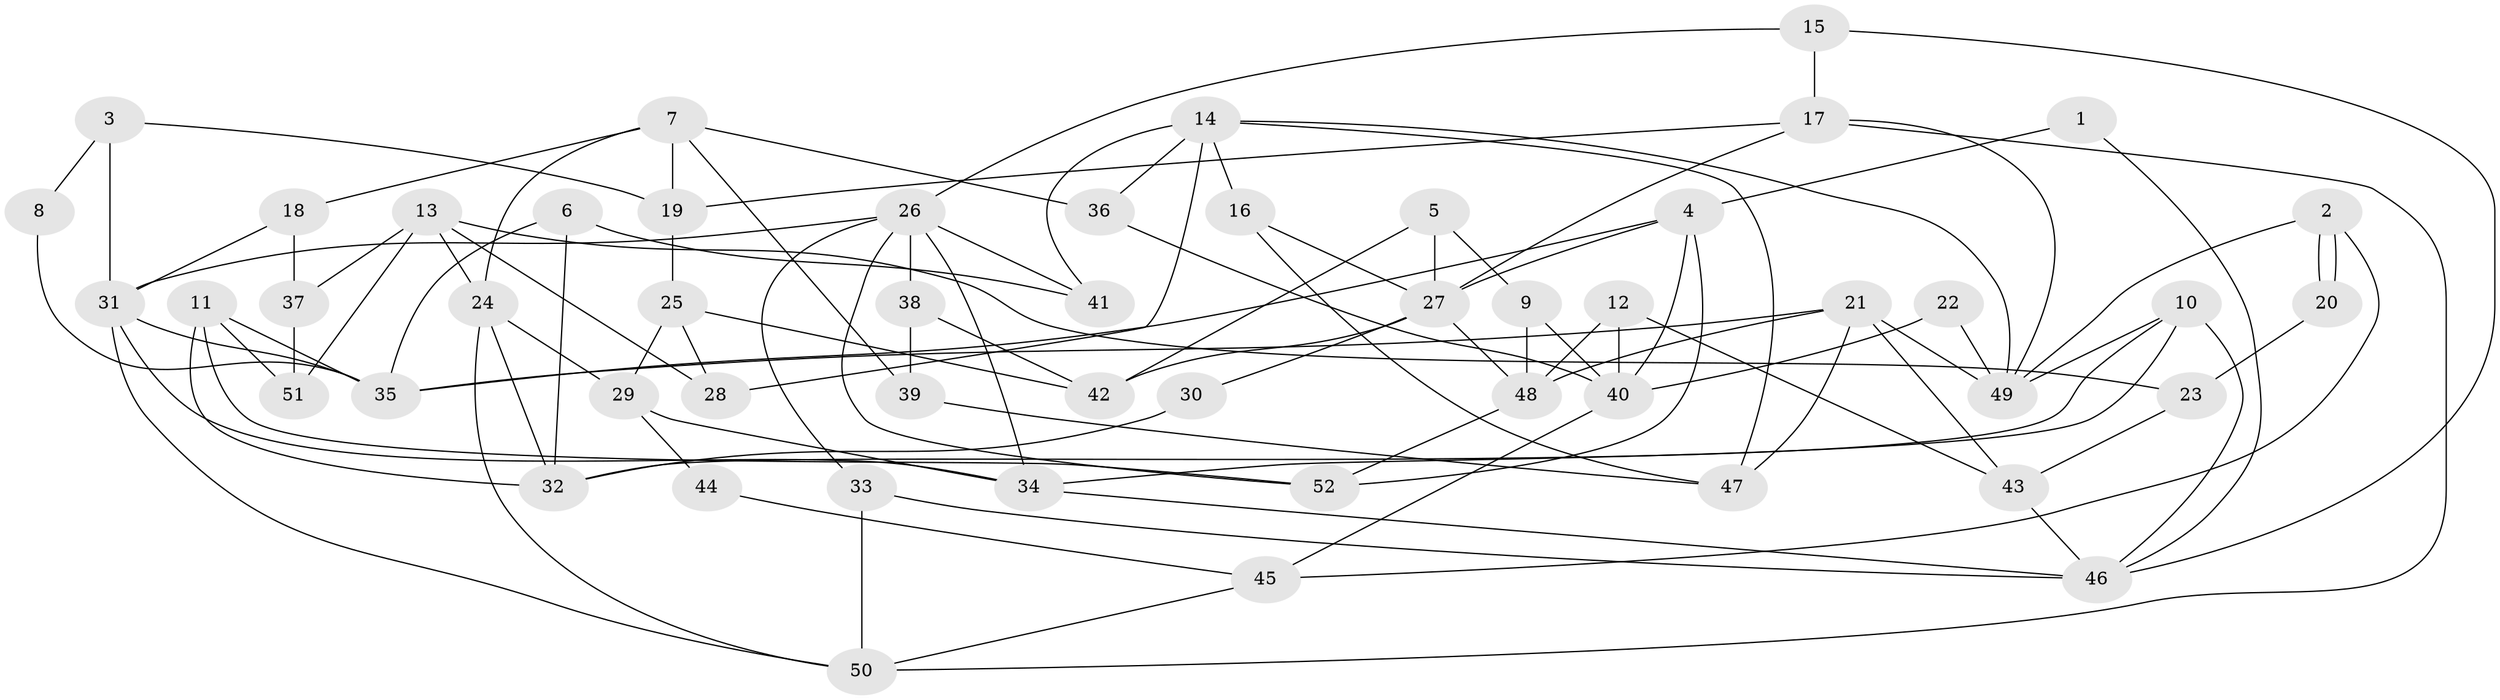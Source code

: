 // coarse degree distribution, {6: 0.15625, 3: 0.1875, 7: 0.15625, 4: 0.21875, 8: 0.03125, 5: 0.15625, 2: 0.0625, 10: 0.03125}
// Generated by graph-tools (version 1.1) at 2025/24/03/03/25 07:24:02]
// undirected, 52 vertices, 104 edges
graph export_dot {
graph [start="1"]
  node [color=gray90,style=filled];
  1;
  2;
  3;
  4;
  5;
  6;
  7;
  8;
  9;
  10;
  11;
  12;
  13;
  14;
  15;
  16;
  17;
  18;
  19;
  20;
  21;
  22;
  23;
  24;
  25;
  26;
  27;
  28;
  29;
  30;
  31;
  32;
  33;
  34;
  35;
  36;
  37;
  38;
  39;
  40;
  41;
  42;
  43;
  44;
  45;
  46;
  47;
  48;
  49;
  50;
  51;
  52;
  1 -- 4;
  1 -- 46;
  2 -- 20;
  2 -- 20;
  2 -- 49;
  2 -- 45;
  3 -- 31;
  3 -- 19;
  3 -- 8;
  4 -- 27;
  4 -- 35;
  4 -- 40;
  4 -- 52;
  5 -- 42;
  5 -- 9;
  5 -- 27;
  6 -- 41;
  6 -- 35;
  6 -- 32;
  7 -- 24;
  7 -- 18;
  7 -- 19;
  7 -- 36;
  7 -- 39;
  8 -- 35;
  9 -- 40;
  9 -- 48;
  10 -- 34;
  10 -- 46;
  10 -- 32;
  10 -- 49;
  11 -- 32;
  11 -- 52;
  11 -- 35;
  11 -- 51;
  12 -- 43;
  12 -- 40;
  12 -- 48;
  13 -- 24;
  13 -- 28;
  13 -- 23;
  13 -- 37;
  13 -- 51;
  14 -- 36;
  14 -- 49;
  14 -- 16;
  14 -- 28;
  14 -- 41;
  14 -- 47;
  15 -- 26;
  15 -- 17;
  15 -- 46;
  16 -- 27;
  16 -- 47;
  17 -- 19;
  17 -- 27;
  17 -- 49;
  17 -- 50;
  18 -- 31;
  18 -- 37;
  19 -- 25;
  20 -- 23;
  21 -- 47;
  21 -- 49;
  21 -- 35;
  21 -- 43;
  21 -- 48;
  22 -- 49;
  22 -- 40;
  23 -- 43;
  24 -- 32;
  24 -- 50;
  24 -- 29;
  25 -- 29;
  25 -- 42;
  25 -- 28;
  26 -- 52;
  26 -- 31;
  26 -- 33;
  26 -- 34;
  26 -- 38;
  26 -- 41;
  27 -- 48;
  27 -- 30;
  27 -- 42;
  29 -- 34;
  29 -- 44;
  30 -- 32;
  31 -- 34;
  31 -- 35;
  31 -- 50;
  33 -- 50;
  33 -- 46;
  34 -- 46;
  36 -- 40;
  37 -- 51;
  38 -- 39;
  38 -- 42;
  39 -- 47;
  40 -- 45;
  43 -- 46;
  44 -- 45;
  45 -- 50;
  48 -- 52;
}
